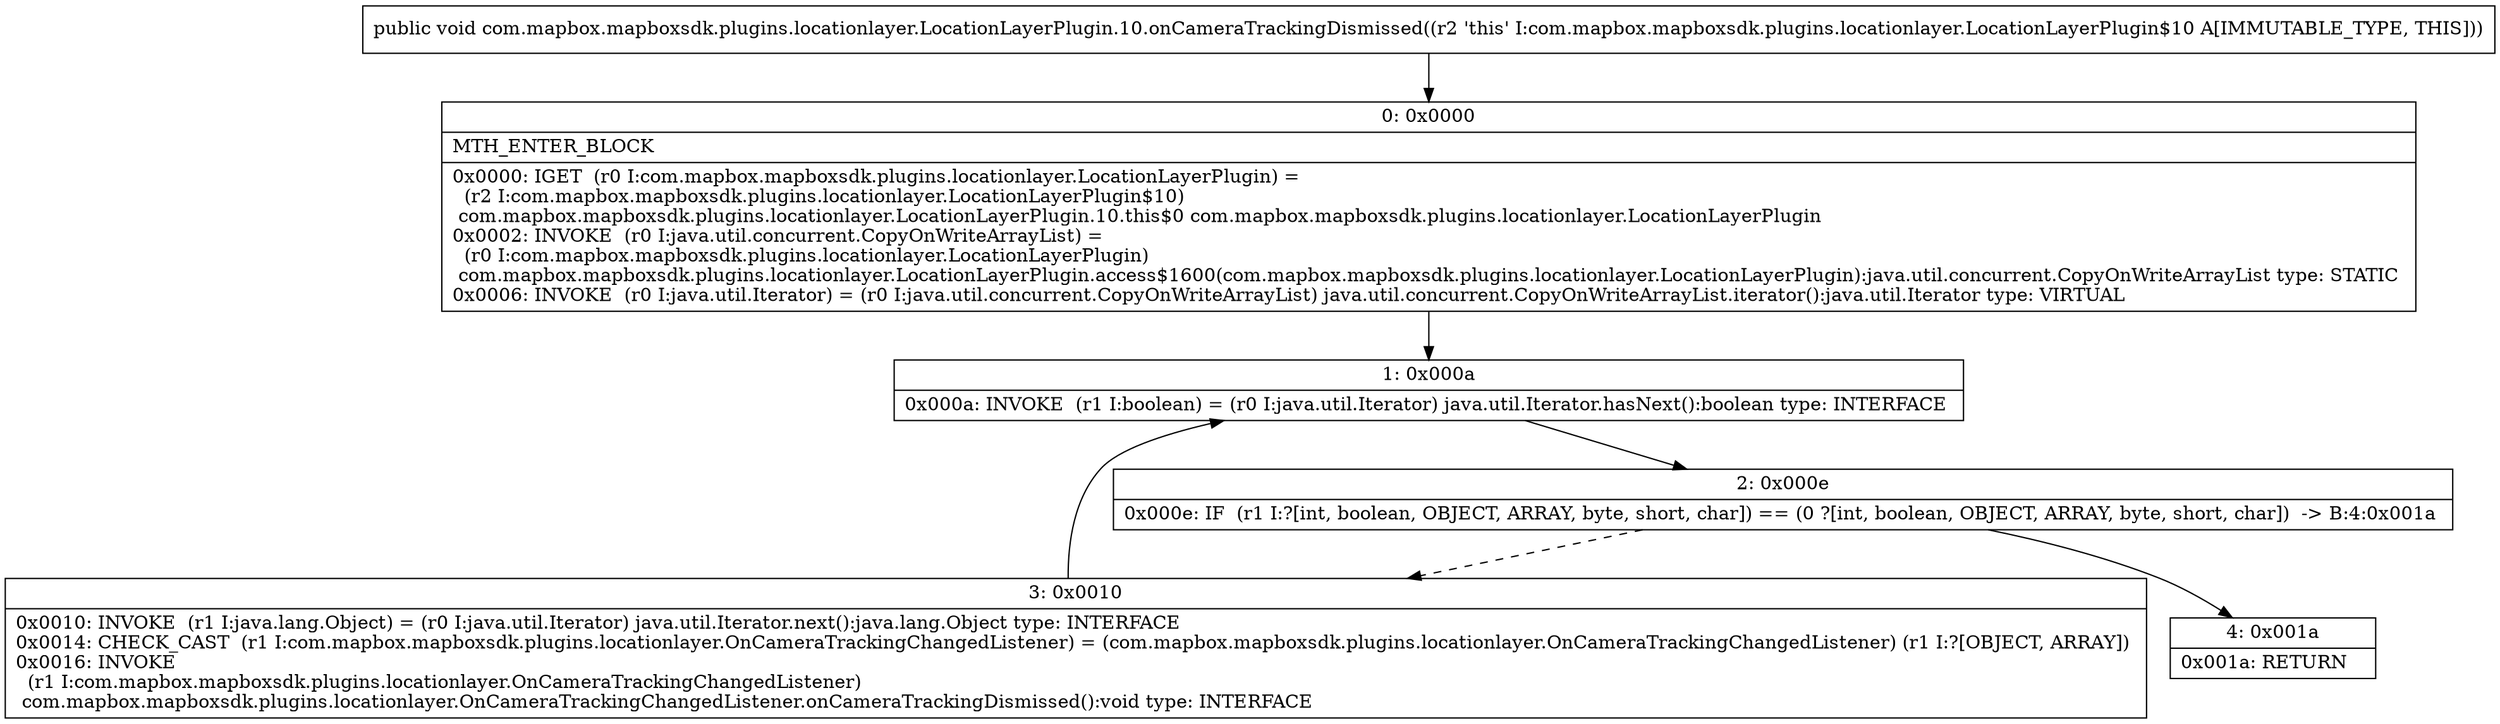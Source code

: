 digraph "CFG forcom.mapbox.mapboxsdk.plugins.locationlayer.LocationLayerPlugin.10.onCameraTrackingDismissed()V" {
Node_0 [shape=record,label="{0\:\ 0x0000|MTH_ENTER_BLOCK\l|0x0000: IGET  (r0 I:com.mapbox.mapboxsdk.plugins.locationlayer.LocationLayerPlugin) = \l  (r2 I:com.mapbox.mapboxsdk.plugins.locationlayer.LocationLayerPlugin$10)\l com.mapbox.mapboxsdk.plugins.locationlayer.LocationLayerPlugin.10.this$0 com.mapbox.mapboxsdk.plugins.locationlayer.LocationLayerPlugin \l0x0002: INVOKE  (r0 I:java.util.concurrent.CopyOnWriteArrayList) = \l  (r0 I:com.mapbox.mapboxsdk.plugins.locationlayer.LocationLayerPlugin)\l com.mapbox.mapboxsdk.plugins.locationlayer.LocationLayerPlugin.access$1600(com.mapbox.mapboxsdk.plugins.locationlayer.LocationLayerPlugin):java.util.concurrent.CopyOnWriteArrayList type: STATIC \l0x0006: INVOKE  (r0 I:java.util.Iterator) = (r0 I:java.util.concurrent.CopyOnWriteArrayList) java.util.concurrent.CopyOnWriteArrayList.iterator():java.util.Iterator type: VIRTUAL \l}"];
Node_1 [shape=record,label="{1\:\ 0x000a|0x000a: INVOKE  (r1 I:boolean) = (r0 I:java.util.Iterator) java.util.Iterator.hasNext():boolean type: INTERFACE \l}"];
Node_2 [shape=record,label="{2\:\ 0x000e|0x000e: IF  (r1 I:?[int, boolean, OBJECT, ARRAY, byte, short, char]) == (0 ?[int, boolean, OBJECT, ARRAY, byte, short, char])  \-\> B:4:0x001a \l}"];
Node_3 [shape=record,label="{3\:\ 0x0010|0x0010: INVOKE  (r1 I:java.lang.Object) = (r0 I:java.util.Iterator) java.util.Iterator.next():java.lang.Object type: INTERFACE \l0x0014: CHECK_CAST  (r1 I:com.mapbox.mapboxsdk.plugins.locationlayer.OnCameraTrackingChangedListener) = (com.mapbox.mapboxsdk.plugins.locationlayer.OnCameraTrackingChangedListener) (r1 I:?[OBJECT, ARRAY]) \l0x0016: INVOKE  \l  (r1 I:com.mapbox.mapboxsdk.plugins.locationlayer.OnCameraTrackingChangedListener)\l com.mapbox.mapboxsdk.plugins.locationlayer.OnCameraTrackingChangedListener.onCameraTrackingDismissed():void type: INTERFACE \l}"];
Node_4 [shape=record,label="{4\:\ 0x001a|0x001a: RETURN   \l}"];
MethodNode[shape=record,label="{public void com.mapbox.mapboxsdk.plugins.locationlayer.LocationLayerPlugin.10.onCameraTrackingDismissed((r2 'this' I:com.mapbox.mapboxsdk.plugins.locationlayer.LocationLayerPlugin$10 A[IMMUTABLE_TYPE, THIS])) }"];
MethodNode -> Node_0;
Node_0 -> Node_1;
Node_1 -> Node_2;
Node_2 -> Node_3[style=dashed];
Node_2 -> Node_4;
Node_3 -> Node_1;
}

